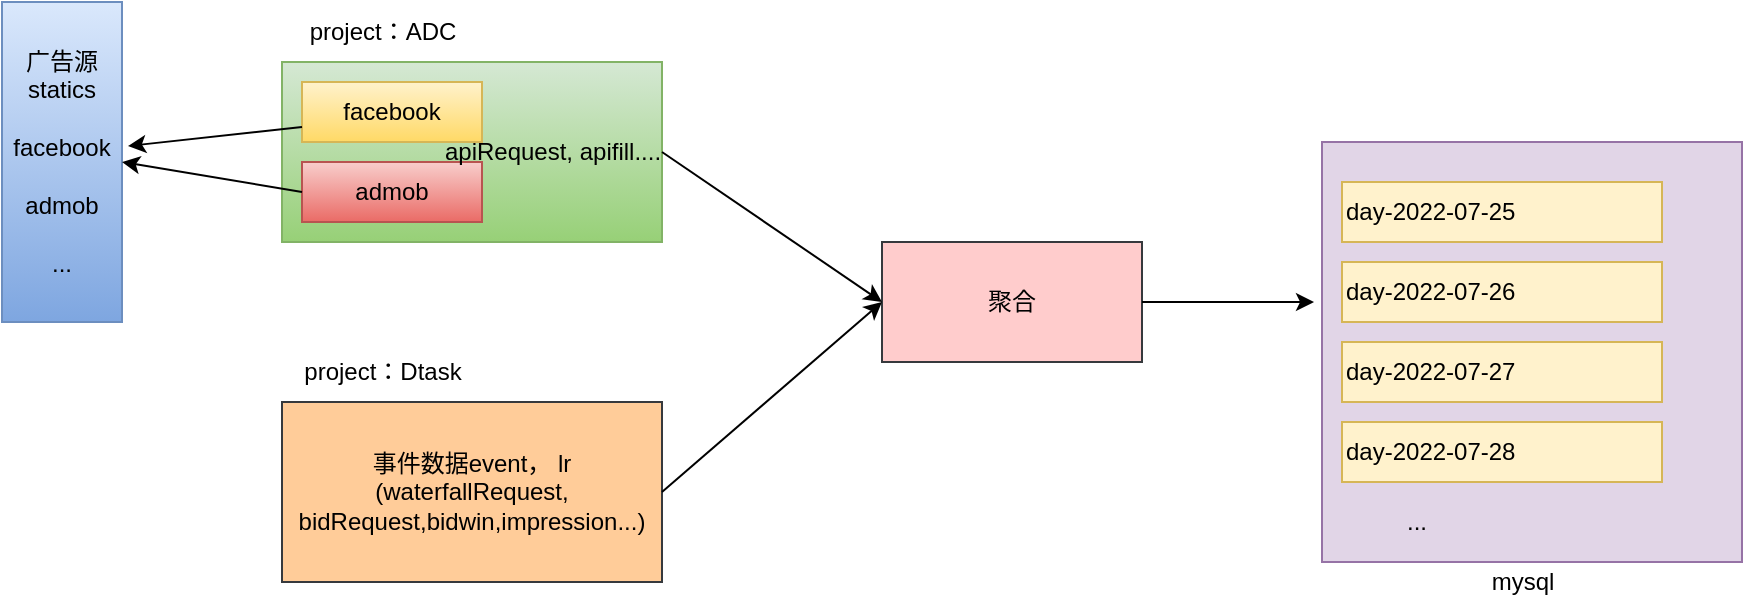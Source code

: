 <mxfile version="20.1.3" type="github">
  <diagram id="P7GOOZWwP6zT7kpqFe42" name="第 1 页">
    <mxGraphModel dx="1426" dy="793" grid="1" gridSize="10" guides="1" tooltips="1" connect="1" arrows="1" fold="1" page="1" pageScale="1" pageWidth="827" pageHeight="1169" math="0" shadow="0">
      <root>
        <mxCell id="0" />
        <mxCell id="1" parent="0" />
        <mxCell id="mX_vDl9hfe2mviO7v2Fq-1" value="" style="whiteSpace=wrap;html=1;aspect=fixed;fillColor=#e1d5e7;strokeColor=#9673a6;" vertex="1" parent="1">
          <mxGeometry x="760" y="200" width="210" height="210" as="geometry" />
        </mxCell>
        <mxCell id="mX_vDl9hfe2mviO7v2Fq-2" value="day-2022-07-25" style="rounded=0;whiteSpace=wrap;html=1;align=left;fillColor=#fff2cc;strokeColor=#d6b656;" vertex="1" parent="1">
          <mxGeometry x="770" y="220" width="160" height="30" as="geometry" />
        </mxCell>
        <mxCell id="mX_vDl9hfe2mviO7v2Fq-3" value="day-2022-07-26" style="rounded=0;whiteSpace=wrap;html=1;align=left;fillColor=#fff2cc;strokeColor=#d6b656;" vertex="1" parent="1">
          <mxGeometry x="770" y="260" width="160" height="30" as="geometry" />
        </mxCell>
        <mxCell id="mX_vDl9hfe2mviO7v2Fq-4" value="&lt;span style=&quot;&quot;&gt;day-2022-07-27&lt;/span&gt;" style="rounded=0;whiteSpace=wrap;html=1;align=left;fillColor=#fff2cc;strokeColor=#d6b656;" vertex="1" parent="1">
          <mxGeometry x="770" y="300" width="160" height="30" as="geometry" />
        </mxCell>
        <mxCell id="mX_vDl9hfe2mviO7v2Fq-5" value="&lt;span style=&quot;&quot;&gt;day-2022-07-28&lt;/span&gt;" style="rounded=0;whiteSpace=wrap;html=1;align=left;fillColor=#fff2cc;strokeColor=#d6b656;" vertex="1" parent="1">
          <mxGeometry x="770" y="340" width="160" height="30" as="geometry" />
        </mxCell>
        <mxCell id="mX_vDl9hfe2mviO7v2Fq-6" value="..." style="text;html=1;align=center;verticalAlign=middle;resizable=0;points=[];autosize=1;strokeColor=none;fillColor=none;" vertex="1" parent="1">
          <mxGeometry x="792" y="375" width="30" height="30" as="geometry" />
        </mxCell>
        <mxCell id="mX_vDl9hfe2mviO7v2Fq-7" value="" style="rounded=0;whiteSpace=wrap;html=1;fillColor=#d5e8d4;gradientColor=#97d077;strokeColor=#82b366;" vertex="1" parent="1">
          <mxGeometry x="240" y="160" width="190" height="90" as="geometry" />
        </mxCell>
        <mxCell id="mX_vDl9hfe2mviO7v2Fq-9" value="事件数据event， lr&lt;br&gt;(waterfallRequest, bidRequest,bidwin,impression...)" style="rounded=0;whiteSpace=wrap;html=1;fillColor=#ffcc99;strokeColor=#36393d;" vertex="1" parent="1">
          <mxGeometry x="240" y="330" width="190" height="90" as="geometry" />
        </mxCell>
        <mxCell id="mX_vDl9hfe2mviO7v2Fq-10" value="project：ADC" style="text;html=1;align=center;verticalAlign=middle;resizable=0;points=[];autosize=1;strokeColor=none;fillColor=none;" vertex="1" parent="1">
          <mxGeometry x="240" y="130" width="100" height="30" as="geometry" />
        </mxCell>
        <mxCell id="mX_vDl9hfe2mviO7v2Fq-11" value="project：Dtask" style="text;html=1;align=center;verticalAlign=middle;resizable=0;points=[];autosize=1;strokeColor=none;fillColor=none;" vertex="1" parent="1">
          <mxGeometry x="240" y="300" width="100" height="30" as="geometry" />
        </mxCell>
        <mxCell id="mX_vDl9hfe2mviO7v2Fq-12" value="facebook" style="rounded=0;whiteSpace=wrap;html=1;fillColor=#fff2cc;strokeColor=#d6b656;gradientColor=#ffd966;" vertex="1" parent="1">
          <mxGeometry x="250" y="170" width="90" height="30" as="geometry" />
        </mxCell>
        <mxCell id="mX_vDl9hfe2mviO7v2Fq-13" value="admob" style="rounded=0;whiteSpace=wrap;html=1;fillColor=#f8cecc;gradientColor=#ea6b66;strokeColor=#b85450;" vertex="1" parent="1">
          <mxGeometry x="250" y="210" width="90" height="30" as="geometry" />
        </mxCell>
        <mxCell id="mX_vDl9hfe2mviO7v2Fq-14" value="apiRequest, apifill...." style="text;html=1;align=center;verticalAlign=middle;resizable=0;points=[];autosize=1;strokeColor=none;fillColor=none;" vertex="1" parent="1">
          <mxGeometry x="310" y="190" width="130" height="30" as="geometry" />
        </mxCell>
        <mxCell id="mX_vDl9hfe2mviO7v2Fq-15" value="广告源statics&lt;br&gt;&lt;br&gt;facebook&lt;br&gt;&lt;br&gt;admob&lt;br&gt;&lt;br&gt;..." style="rounded=0;whiteSpace=wrap;html=1;fillColor=#dae8fc;gradientColor=#7ea6e0;strokeColor=#6c8ebf;" vertex="1" parent="1">
          <mxGeometry x="100" y="130" width="60" height="160" as="geometry" />
        </mxCell>
        <mxCell id="mX_vDl9hfe2mviO7v2Fq-16" value="" style="endArrow=classic;html=1;rounded=0;exitX=0;exitY=0.75;exitDx=0;exitDy=0;entryX=1.05;entryY=0.45;entryDx=0;entryDy=0;entryPerimeter=0;" edge="1" parent="1" source="mX_vDl9hfe2mviO7v2Fq-12" target="mX_vDl9hfe2mviO7v2Fq-15">
          <mxGeometry width="50" height="50" relative="1" as="geometry">
            <mxPoint x="230" y="50" as="sourcePoint" />
            <mxPoint x="280" as="targetPoint" />
          </mxGeometry>
        </mxCell>
        <mxCell id="mX_vDl9hfe2mviO7v2Fq-17" value="" style="endArrow=classic;html=1;rounded=0;entryX=1;entryY=0.5;entryDx=0;entryDy=0;exitX=0;exitY=0.5;exitDx=0;exitDy=0;" edge="1" parent="1" source="mX_vDl9hfe2mviO7v2Fq-13" target="mX_vDl9hfe2mviO7v2Fq-15">
          <mxGeometry width="50" height="50" relative="1" as="geometry">
            <mxPoint x="570" y="110" as="sourcePoint" />
            <mxPoint x="620" y="60" as="targetPoint" />
          </mxGeometry>
        </mxCell>
        <mxCell id="mX_vDl9hfe2mviO7v2Fq-18" value="聚合" style="rounded=0;whiteSpace=wrap;html=1;fillColor=#ffcccc;strokeColor=#36393d;" vertex="1" parent="1">
          <mxGeometry x="540" y="250" width="130" height="60" as="geometry" />
        </mxCell>
        <mxCell id="mX_vDl9hfe2mviO7v2Fq-19" value="" style="endArrow=classic;html=1;rounded=0;exitX=1;exitY=0.5;exitDx=0;exitDy=0;entryX=0;entryY=0.5;entryDx=0;entryDy=0;" edge="1" parent="1" source="mX_vDl9hfe2mviO7v2Fq-7" target="mX_vDl9hfe2mviO7v2Fq-18">
          <mxGeometry width="50" height="50" relative="1" as="geometry">
            <mxPoint x="560" y="90" as="sourcePoint" />
            <mxPoint x="610" y="40" as="targetPoint" />
          </mxGeometry>
        </mxCell>
        <mxCell id="mX_vDl9hfe2mviO7v2Fq-20" value="" style="endArrow=classic;html=1;rounded=0;exitX=1;exitY=0.5;exitDx=0;exitDy=0;" edge="1" parent="1" source="mX_vDl9hfe2mviO7v2Fq-9">
          <mxGeometry width="50" height="50" relative="1" as="geometry">
            <mxPoint x="580" y="150" as="sourcePoint" />
            <mxPoint x="540" y="280" as="targetPoint" />
          </mxGeometry>
        </mxCell>
        <mxCell id="mX_vDl9hfe2mviO7v2Fq-21" value="mysql" style="text;html=1;align=center;verticalAlign=middle;resizable=0;points=[];autosize=1;strokeColor=none;fillColor=none;" vertex="1" parent="1">
          <mxGeometry x="835" y="405" width="50" height="30" as="geometry" />
        </mxCell>
        <mxCell id="mX_vDl9hfe2mviO7v2Fq-22" value="" style="endArrow=classic;html=1;rounded=0;exitX=1;exitY=0.5;exitDx=0;exitDy=0;entryX=-0.019;entryY=0.381;entryDx=0;entryDy=0;entryPerimeter=0;" edge="1" parent="1" source="mX_vDl9hfe2mviO7v2Fq-18" target="mX_vDl9hfe2mviO7v2Fq-1">
          <mxGeometry width="50" height="50" relative="1" as="geometry">
            <mxPoint x="690" y="520" as="sourcePoint" />
            <mxPoint x="740" y="470" as="targetPoint" />
          </mxGeometry>
        </mxCell>
      </root>
    </mxGraphModel>
  </diagram>
</mxfile>
